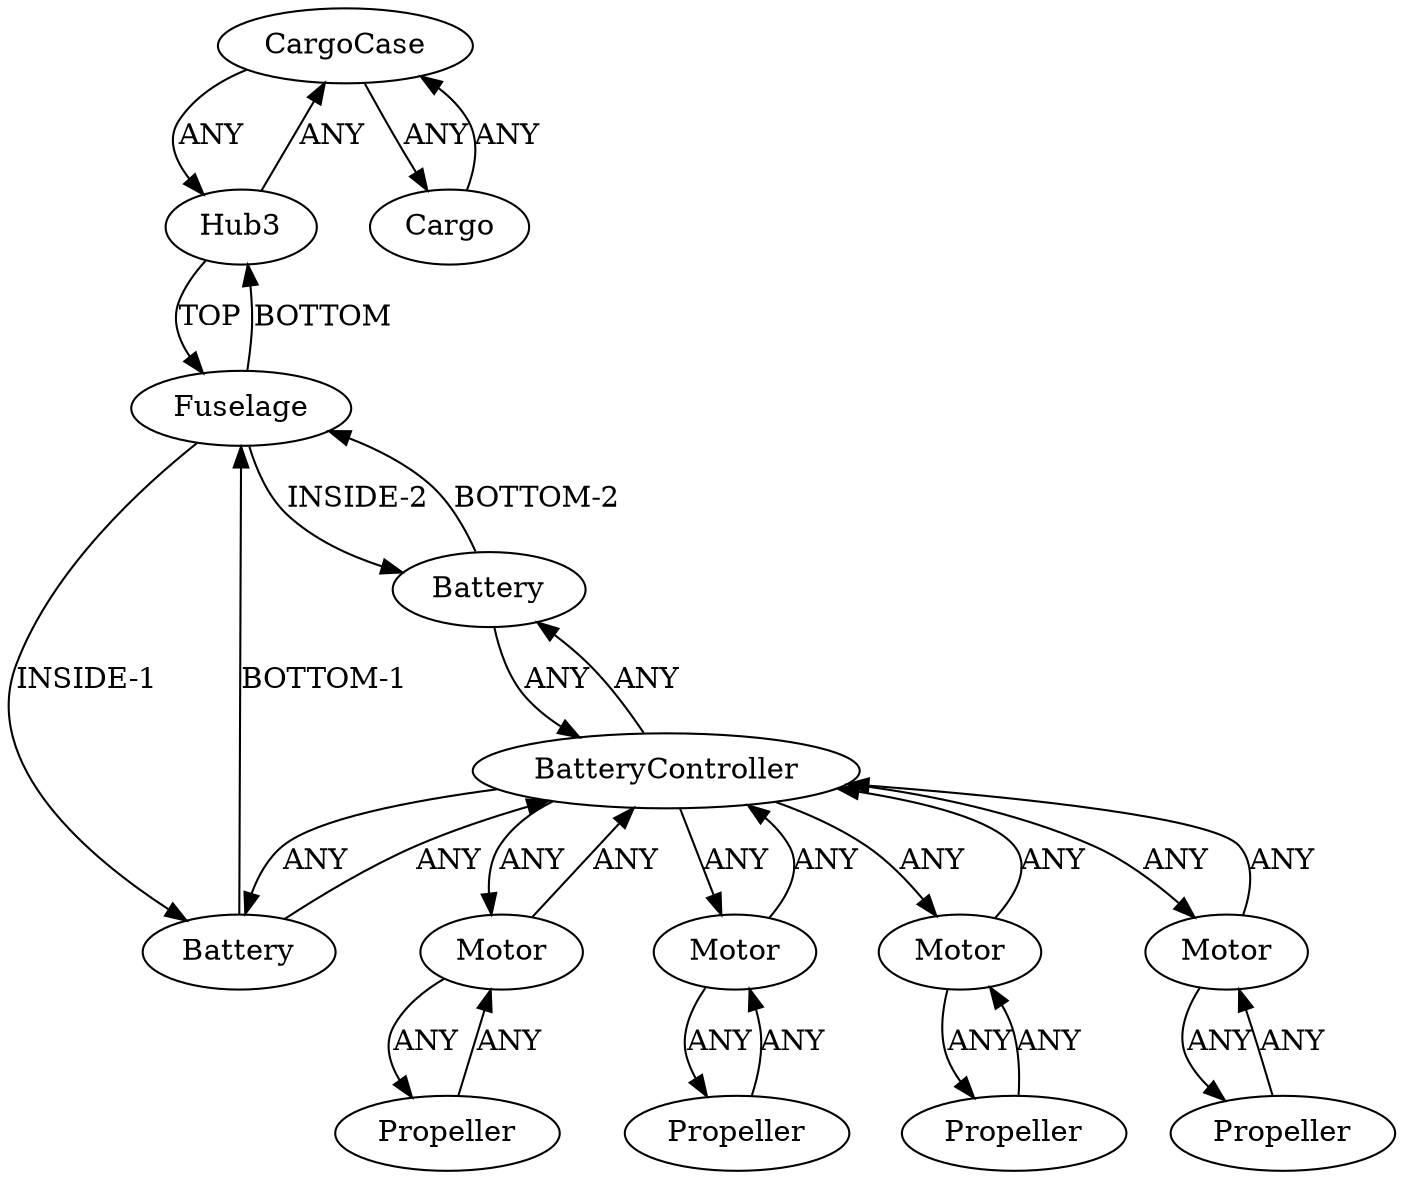 /* Created by igraph 0.10.2 */
digraph {
  0 [
    instance=CargoCase_instance_1
    label=CargoCase
  ];
  1 [
    instance=Fuselage_instance_1
    label=Fuselage
  ];
  2 [
    instance=Motor_instance_1
    label=Motor
  ];
  3 [
    instance=Hub3_instance_4
    label=Hub3
  ];
  4 [
    instance=Propeller_instance_1
    label=Propeller
  ];
  5 [
    instance=Cargo_instance_1
    label=Cargo
  ];
  6 [
    instance=Propeller_instance_2
    label=Propeller
  ];
  7 [
    instance=Motor_instance_2
    label=Motor
  ];
  8 [
    instance=Motor_instance_3
    label=Motor
  ];
  9 [
    instance=Propeller_instance_3
    label=Propeller
  ];
  10 [
    instance=Battery_instance_1
    label=Battery
  ];
  11 [
    instance=Battery_instance_2
    label=Battery
  ];
  12 [
    instance=Motor_instance_4
    label=Motor
  ];
  13 [
    instance=Propeller_instance_4
    label=Propeller
  ];
  14 [
    instance=BatteryController_instance_1
    label=BatteryController
  ];

  0 -> 3 [
    label=ANY
  ];
  0 -> 5 [
    label=ANY
  ];
  1 -> 3 [
    label=BOTTOM
  ];
  1 -> 10 [
    label="INSIDE-1"
  ];
  1 -> 11 [
    label="INSIDE-2"
  ];
  2 -> 4 [
    label=ANY
  ];
  2 -> 14 [
    label=ANY
  ];
  3 -> 0 [
    label=ANY
  ];
  3 -> 1 [
    label=TOP
  ];
  4 -> 2 [
    label=ANY
  ];
  5 -> 0 [
    label=ANY
  ];
  6 -> 7 [
    label=ANY
  ];
  7 -> 6 [
    label=ANY
  ];
  7 -> 14 [
    label=ANY
  ];
  8 -> 9 [
    label=ANY
  ];
  8 -> 14 [
    label=ANY
  ];
  9 -> 8 [
    label=ANY
  ];
  10 -> 1 [
    label="BOTTOM-1"
  ];
  10 -> 14 [
    label=ANY
  ];
  11 -> 1 [
    label="BOTTOM-2"
  ];
  11 -> 14 [
    label=ANY
  ];
  12 -> 13 [
    label=ANY
  ];
  12 -> 14 [
    label=ANY
  ];
  13 -> 12 [
    label=ANY
  ];
  14 -> 2 [
    label=ANY
  ];
  14 -> 7 [
    label=ANY
  ];
  14 -> 8 [
    label=ANY
  ];
  14 -> 10 [
    label=ANY
  ];
  14 -> 11 [
    label=ANY
  ];
  14 -> 12 [
    label=ANY
  ];
}
